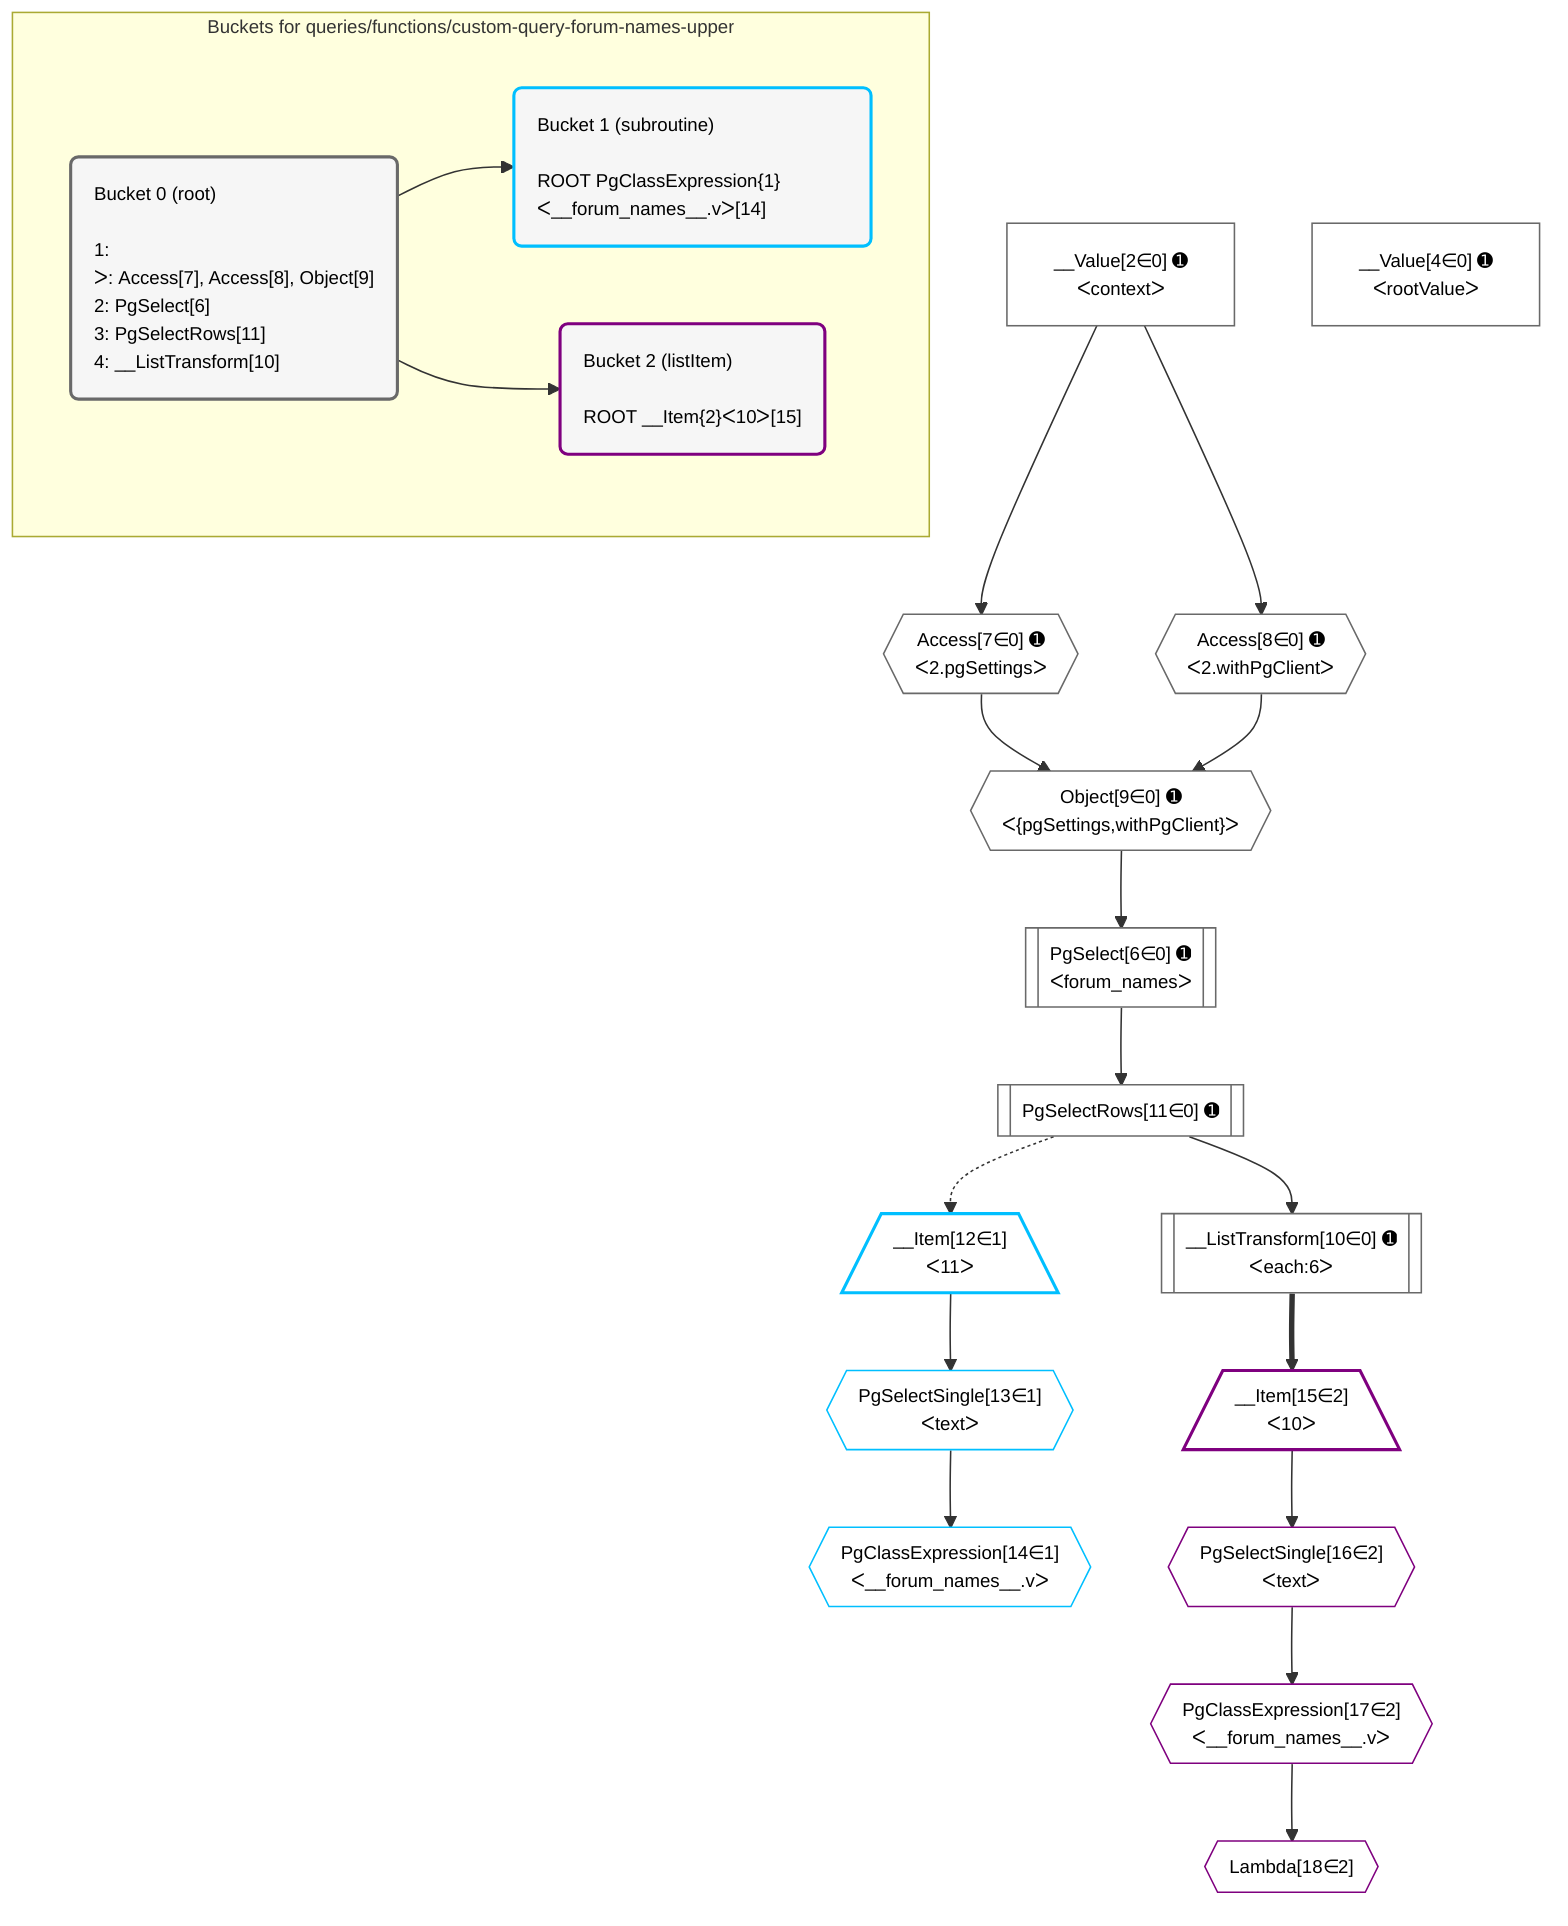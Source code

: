 %%{init: {'themeVariables': { 'fontSize': '12px'}}}%%
graph TD
    classDef path fill:#eee,stroke:#000,color:#000
    classDef plan fill:#fff,stroke-width:1px,color:#000
    classDef itemplan fill:#fff,stroke-width:2px,color:#000
    classDef unbatchedplan fill:#dff,stroke-width:1px,color:#000
    classDef sideeffectplan fill:#fcc,stroke-width:2px,color:#000
    classDef bucket fill:#f6f6f6,color:#000,stroke-width:2px,text-align:left


    %% plan dependencies
    Object9{{"Object[9∈0] ➊<br />ᐸ{pgSettings,withPgClient}ᐳ"}}:::plan
    Access7{{"Access[7∈0] ➊<br />ᐸ2.pgSettingsᐳ"}}:::plan
    Access8{{"Access[8∈0] ➊<br />ᐸ2.withPgClientᐳ"}}:::plan
    Access7 & Access8 --> Object9
    PgSelect6[["PgSelect[6∈0] ➊<br />ᐸforum_namesᐳ"]]:::plan
    Object9 --> PgSelect6
    __Value2["__Value[2∈0] ➊<br />ᐸcontextᐳ"]:::plan
    __Value2 --> Access7
    __Value2 --> Access8
    __ListTransform10[["__ListTransform[10∈0] ➊<br />ᐸeach:6ᐳ"]]:::plan
    PgSelectRows11[["PgSelectRows[11∈0] ➊"]]:::plan
    PgSelectRows11 --> __ListTransform10
    PgSelect6 --> PgSelectRows11
    __Value4["__Value[4∈0] ➊<br />ᐸrootValueᐳ"]:::plan
    __Item12[/"__Item[12∈1]<br />ᐸ11ᐳ"\]:::itemplan
    PgSelectRows11 -.-> __Item12
    PgSelectSingle13{{"PgSelectSingle[13∈1]<br />ᐸtextᐳ"}}:::plan
    __Item12 --> PgSelectSingle13
    PgClassExpression14{{"PgClassExpression[14∈1]<br />ᐸ__forum_names__.vᐳ"}}:::plan
    PgSelectSingle13 --> PgClassExpression14
    __Item15[/"__Item[15∈2]<br />ᐸ10ᐳ"\]:::itemplan
    __ListTransform10 ==> __Item15
    PgSelectSingle16{{"PgSelectSingle[16∈2]<br />ᐸtextᐳ"}}:::plan
    __Item15 --> PgSelectSingle16
    PgClassExpression17{{"PgClassExpression[17∈2]<br />ᐸ__forum_names__.vᐳ"}}:::plan
    PgSelectSingle16 --> PgClassExpression17
    Lambda18{{"Lambda[18∈2]"}}:::plan
    PgClassExpression17 --> Lambda18

    %% define steps

    subgraph "Buckets for queries/functions/custom-query-forum-names-upper"
    Bucket0("Bucket 0 (root)<br /><br />1: <br />ᐳ: Access[7], Access[8], Object[9]<br />2: PgSelect[6]<br />3: PgSelectRows[11]<br />4: __ListTransform[10]"):::bucket
    classDef bucket0 stroke:#696969
    class Bucket0,__Value2,__Value4,PgSelect6,Access7,Access8,Object9,__ListTransform10,PgSelectRows11 bucket0
    Bucket1("Bucket 1 (subroutine)<br /><br />ROOT PgClassExpression{1}ᐸ__forum_names__.vᐳ[14]"):::bucket
    classDef bucket1 stroke:#00bfff
    class Bucket1,__Item12,PgSelectSingle13,PgClassExpression14 bucket1
    Bucket2("Bucket 2 (listItem)<br /><br />ROOT __Item{2}ᐸ10ᐳ[15]"):::bucket
    classDef bucket2 stroke:#7f007f
    class Bucket2,__Item15,PgSelectSingle16,PgClassExpression17,Lambda18 bucket2
    Bucket0 --> Bucket1 & Bucket2
    end